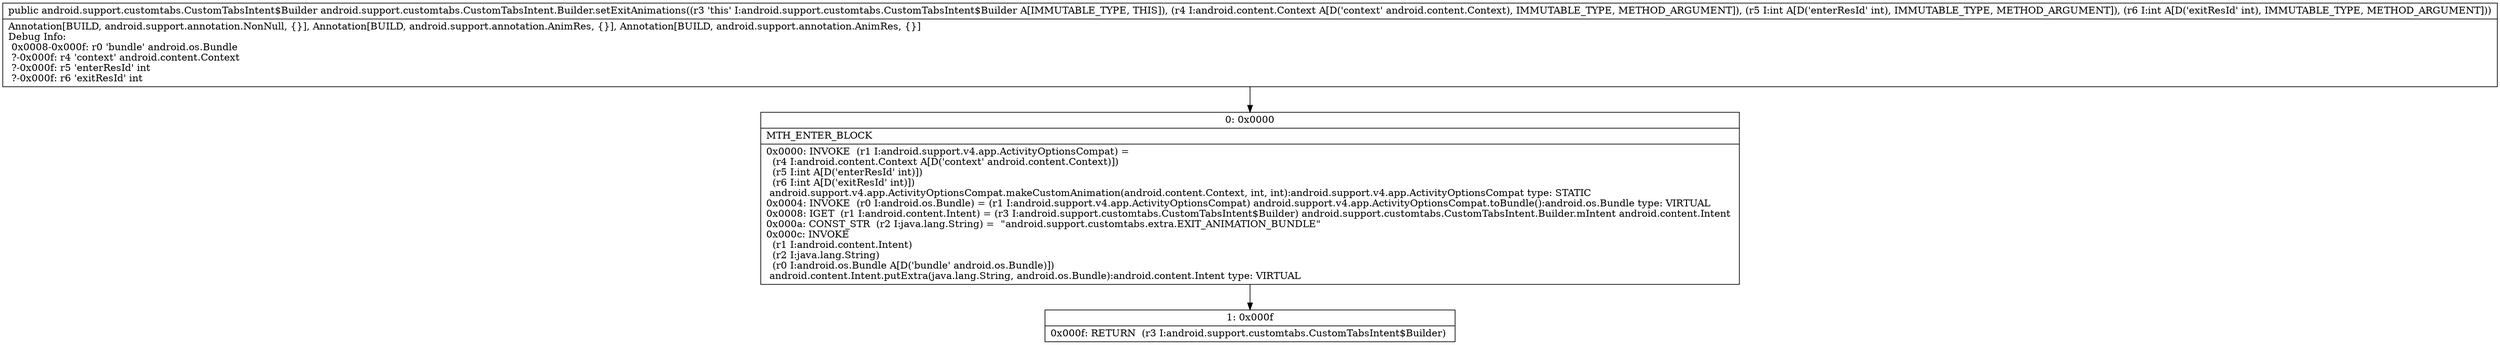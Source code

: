 digraph "CFG forandroid.support.customtabs.CustomTabsIntent.Builder.setExitAnimations(Landroid\/content\/Context;II)Landroid\/support\/customtabs\/CustomTabsIntent$Builder;" {
Node_0 [shape=record,label="{0\:\ 0x0000|MTH_ENTER_BLOCK\l|0x0000: INVOKE  (r1 I:android.support.v4.app.ActivityOptionsCompat) = \l  (r4 I:android.content.Context A[D('context' android.content.Context)])\l  (r5 I:int A[D('enterResId' int)])\l  (r6 I:int A[D('exitResId' int)])\l android.support.v4.app.ActivityOptionsCompat.makeCustomAnimation(android.content.Context, int, int):android.support.v4.app.ActivityOptionsCompat type: STATIC \l0x0004: INVOKE  (r0 I:android.os.Bundle) = (r1 I:android.support.v4.app.ActivityOptionsCompat) android.support.v4.app.ActivityOptionsCompat.toBundle():android.os.Bundle type: VIRTUAL \l0x0008: IGET  (r1 I:android.content.Intent) = (r3 I:android.support.customtabs.CustomTabsIntent$Builder) android.support.customtabs.CustomTabsIntent.Builder.mIntent android.content.Intent \l0x000a: CONST_STR  (r2 I:java.lang.String) =  \"android.support.customtabs.extra.EXIT_ANIMATION_BUNDLE\" \l0x000c: INVOKE  \l  (r1 I:android.content.Intent)\l  (r2 I:java.lang.String)\l  (r0 I:android.os.Bundle A[D('bundle' android.os.Bundle)])\l android.content.Intent.putExtra(java.lang.String, android.os.Bundle):android.content.Intent type: VIRTUAL \l}"];
Node_1 [shape=record,label="{1\:\ 0x000f|0x000f: RETURN  (r3 I:android.support.customtabs.CustomTabsIntent$Builder) \l}"];
MethodNode[shape=record,label="{public android.support.customtabs.CustomTabsIntent$Builder android.support.customtabs.CustomTabsIntent.Builder.setExitAnimations((r3 'this' I:android.support.customtabs.CustomTabsIntent$Builder A[IMMUTABLE_TYPE, THIS]), (r4 I:android.content.Context A[D('context' android.content.Context), IMMUTABLE_TYPE, METHOD_ARGUMENT]), (r5 I:int A[D('enterResId' int), IMMUTABLE_TYPE, METHOD_ARGUMENT]), (r6 I:int A[D('exitResId' int), IMMUTABLE_TYPE, METHOD_ARGUMENT]))  | Annotation[BUILD, android.support.annotation.NonNull, \{\}], Annotation[BUILD, android.support.annotation.AnimRes, \{\}], Annotation[BUILD, android.support.annotation.AnimRes, \{\}]\lDebug Info:\l  0x0008\-0x000f: r0 'bundle' android.os.Bundle\l  ?\-0x000f: r4 'context' android.content.Context\l  ?\-0x000f: r5 'enterResId' int\l  ?\-0x000f: r6 'exitResId' int\l}"];
MethodNode -> Node_0;
Node_0 -> Node_1;
}

